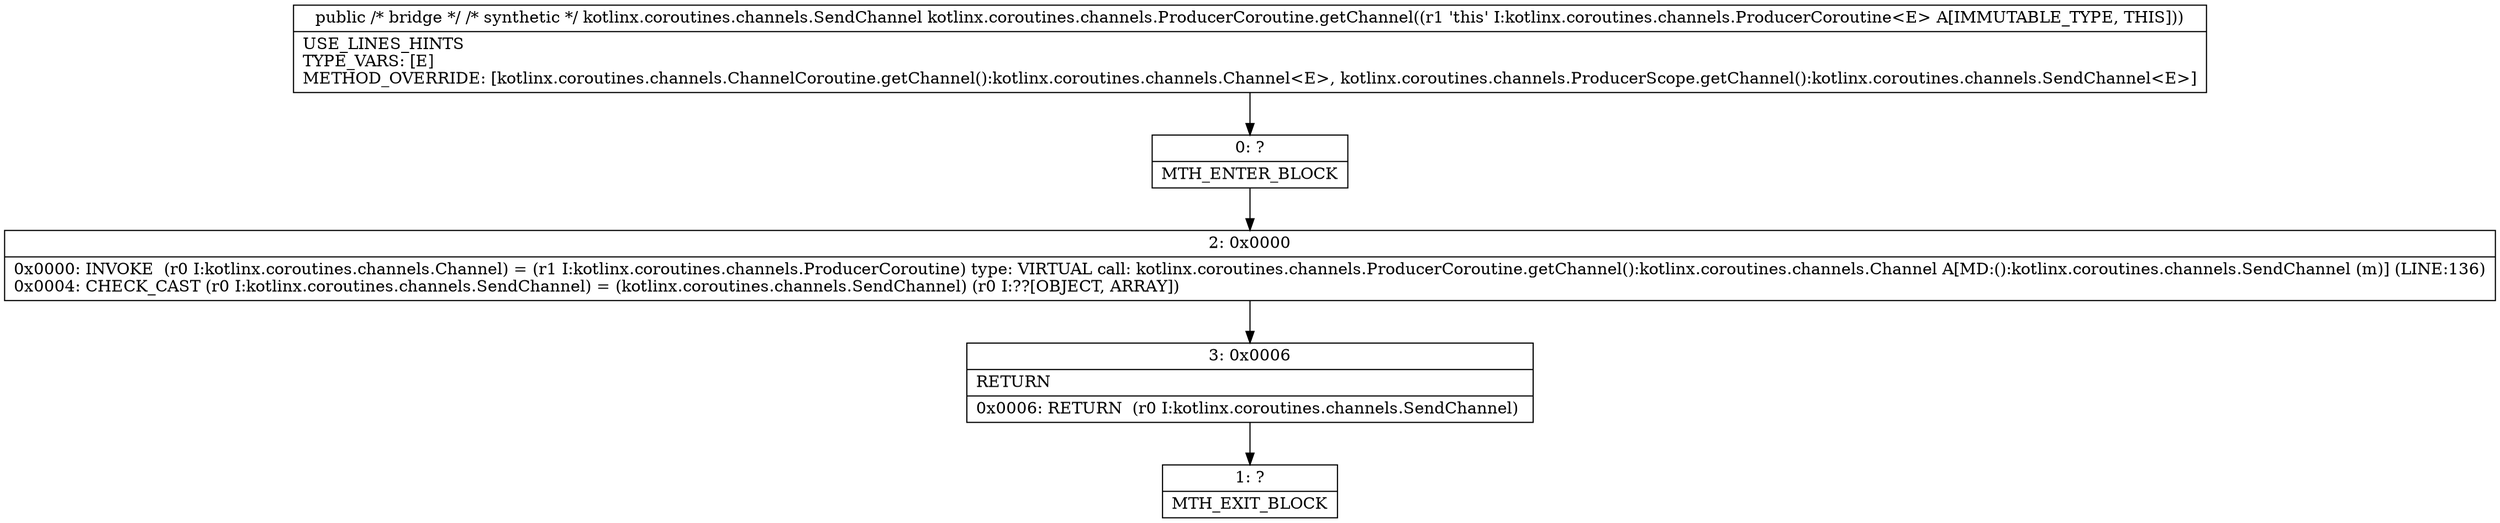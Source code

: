 digraph "CFG forkotlinx.coroutines.channels.ProducerCoroutine.getChannel()Lkotlinx\/coroutines\/channels\/SendChannel;" {
Node_0 [shape=record,label="{0\:\ ?|MTH_ENTER_BLOCK\l}"];
Node_2 [shape=record,label="{2\:\ 0x0000|0x0000: INVOKE  (r0 I:kotlinx.coroutines.channels.Channel) = (r1 I:kotlinx.coroutines.channels.ProducerCoroutine) type: VIRTUAL call: kotlinx.coroutines.channels.ProducerCoroutine.getChannel():kotlinx.coroutines.channels.Channel A[MD:():kotlinx.coroutines.channels.SendChannel (m)] (LINE:136)\l0x0004: CHECK_CAST (r0 I:kotlinx.coroutines.channels.SendChannel) = (kotlinx.coroutines.channels.SendChannel) (r0 I:??[OBJECT, ARRAY]) \l}"];
Node_3 [shape=record,label="{3\:\ 0x0006|RETURN\l|0x0006: RETURN  (r0 I:kotlinx.coroutines.channels.SendChannel) \l}"];
Node_1 [shape=record,label="{1\:\ ?|MTH_EXIT_BLOCK\l}"];
MethodNode[shape=record,label="{public \/* bridge *\/ \/* synthetic *\/ kotlinx.coroutines.channels.SendChannel kotlinx.coroutines.channels.ProducerCoroutine.getChannel((r1 'this' I:kotlinx.coroutines.channels.ProducerCoroutine\<E\> A[IMMUTABLE_TYPE, THIS]))  | USE_LINES_HINTS\lTYPE_VARS: [E]\lMETHOD_OVERRIDE: [kotlinx.coroutines.channels.ChannelCoroutine.getChannel():kotlinx.coroutines.channels.Channel\<E\>, kotlinx.coroutines.channels.ProducerScope.getChannel():kotlinx.coroutines.channels.SendChannel\<E\>]\l}"];
MethodNode -> Node_0;Node_0 -> Node_2;
Node_2 -> Node_3;
Node_3 -> Node_1;
}

